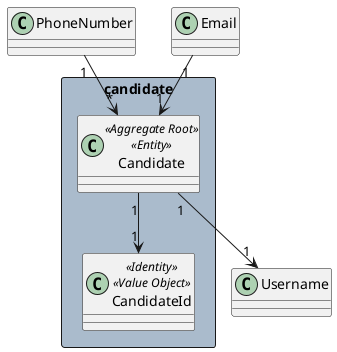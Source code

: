 @startuml

rectangle candidate #aabbcc{
    class Candidate<<Aggregate Root>><<Entity>>{}
    class CandidateId<<Identity>><<Value Object>>{}
}


Candidate "1" --> "1" CandidateId


Candidate "1" --> "1" Username
PhoneNumber "1" --> "*" Candidate
Email "1" --> "1" Candidate

@enduml